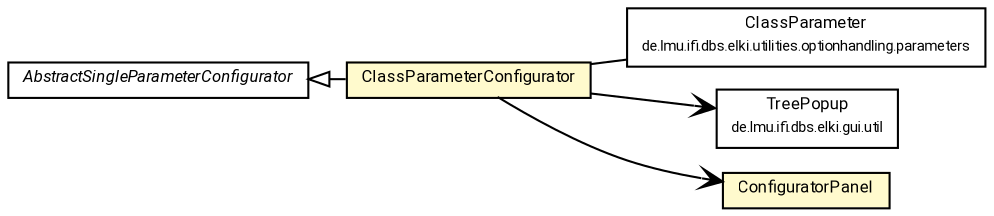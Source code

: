 #!/usr/local/bin/dot
#
# Class diagram 
# Generated by UMLGraph version R5_7_2-60-g0e99a6 (http://www.spinellis.gr/umlgraph/)
#

digraph G {
	graph [fontnames="svg"]
	edge [fontname="Roboto",fontsize=7,labelfontname="Roboto",labelfontsize=7,color="black"];
	node [fontname="Roboto",fontcolor="black",fontsize=8,shape=plaintext,margin=0,width=0,height=0];
	nodesep=0.15;
	ranksep=0.25;
	rankdir=LR;
	// de.lmu.ifi.dbs.elki.utilities.optionhandling.parameters.ClassParameter<C>
	c2514377 [label=<<table title="de.lmu.ifi.dbs.elki.utilities.optionhandling.parameters.ClassParameter" border="0" cellborder="1" cellspacing="0" cellpadding="2" href="../../utilities/optionhandling/parameters/ClassParameter.html" target="_parent">
		<tr><td><table border="0" cellspacing="0" cellpadding="1">
		<tr><td align="center" balign="center"> <font face="Roboto">ClassParameter</font> </td></tr>
		<tr><td align="center" balign="center"> <font face="Roboto" point-size="7.0">de.lmu.ifi.dbs.elki.utilities.optionhandling.parameters</font> </td></tr>
		</table></td></tr>
		</table>>, URL="../../utilities/optionhandling/parameters/ClassParameter.html"];
	// de.lmu.ifi.dbs.elki.gui.util.TreePopup
	c2514692 [label=<<table title="de.lmu.ifi.dbs.elki.gui.util.TreePopup" border="0" cellborder="1" cellspacing="0" cellpadding="2" href="../util/TreePopup.html" target="_parent">
		<tr><td><table border="0" cellspacing="0" cellpadding="1">
		<tr><td align="center" balign="center"> <font face="Roboto">TreePopup</font> </td></tr>
		<tr><td align="center" balign="center"> <font face="Roboto" point-size="7.0">de.lmu.ifi.dbs.elki.gui.util</font> </td></tr>
		</table></td></tr>
		</table>>, URL="../util/TreePopup.html"];
	// de.lmu.ifi.dbs.elki.gui.configurator.ConfiguratorPanel
	c2514703 [label=<<table title="de.lmu.ifi.dbs.elki.gui.configurator.ConfiguratorPanel" border="0" cellborder="1" cellspacing="0" cellpadding="2" bgcolor="LemonChiffon" href="ConfiguratorPanel.html" target="_parent">
		<tr><td><table border="0" cellspacing="0" cellpadding="1">
		<tr><td align="center" balign="center"> <font face="Roboto">ConfiguratorPanel</font> </td></tr>
		</table></td></tr>
		</table>>, URL="ConfiguratorPanel.html"];
	// de.lmu.ifi.dbs.elki.gui.configurator.AbstractSingleParameterConfigurator<T extends de.lmu.ifi.dbs.elki.utilities.optionhandling.parameters.Parameter<?>>
	c2514705 [label=<<table title="de.lmu.ifi.dbs.elki.gui.configurator.AbstractSingleParameterConfigurator" border="0" cellborder="1" cellspacing="0" cellpadding="2" href="AbstractSingleParameterConfigurator.html" target="_parent">
		<tr><td><table border="0" cellspacing="0" cellpadding="1">
		<tr><td align="center" balign="center"> <font face="Roboto"><i>AbstractSingleParameterConfigurator</i></font> </td></tr>
		</table></td></tr>
		</table>>, URL="AbstractSingleParameterConfigurator.html"];
	// de.lmu.ifi.dbs.elki.gui.configurator.ClassParameterConfigurator
	c2514707 [label=<<table title="de.lmu.ifi.dbs.elki.gui.configurator.ClassParameterConfigurator" border="0" cellborder="1" cellspacing="0" cellpadding="2" bgcolor="lemonChiffon" href="ClassParameterConfigurator.html" target="_parent">
		<tr><td><table border="0" cellspacing="0" cellpadding="1">
		<tr><td align="center" balign="center"> <font face="Roboto">ClassParameterConfigurator</font> </td></tr>
		</table></td></tr>
		</table>>, URL="ClassParameterConfigurator.html"];
	// de.lmu.ifi.dbs.elki.gui.configurator.ClassParameterConfigurator extends de.lmu.ifi.dbs.elki.gui.configurator.AbstractSingleParameterConfigurator<T extends de.lmu.ifi.dbs.elki.utilities.optionhandling.parameters.Parameter<?>>
	c2514705 -> c2514707 [arrowtail=empty,dir=back,weight=10];
	// de.lmu.ifi.dbs.elki.gui.configurator.ClassParameterConfigurator assoc de.lmu.ifi.dbs.elki.utilities.optionhandling.parameters.ClassParameter<C>
	c2514707 -> c2514377 [arrowhead=none,weight=2];
	// de.lmu.ifi.dbs.elki.gui.configurator.ClassParameterConfigurator navassoc de.lmu.ifi.dbs.elki.gui.util.TreePopup
	c2514707 -> c2514692 [arrowhead=open,weight=1];
	// de.lmu.ifi.dbs.elki.gui.configurator.ClassParameterConfigurator navassoc de.lmu.ifi.dbs.elki.gui.configurator.ConfiguratorPanel
	c2514707 -> c2514703 [arrowhead=open,weight=1];
}

